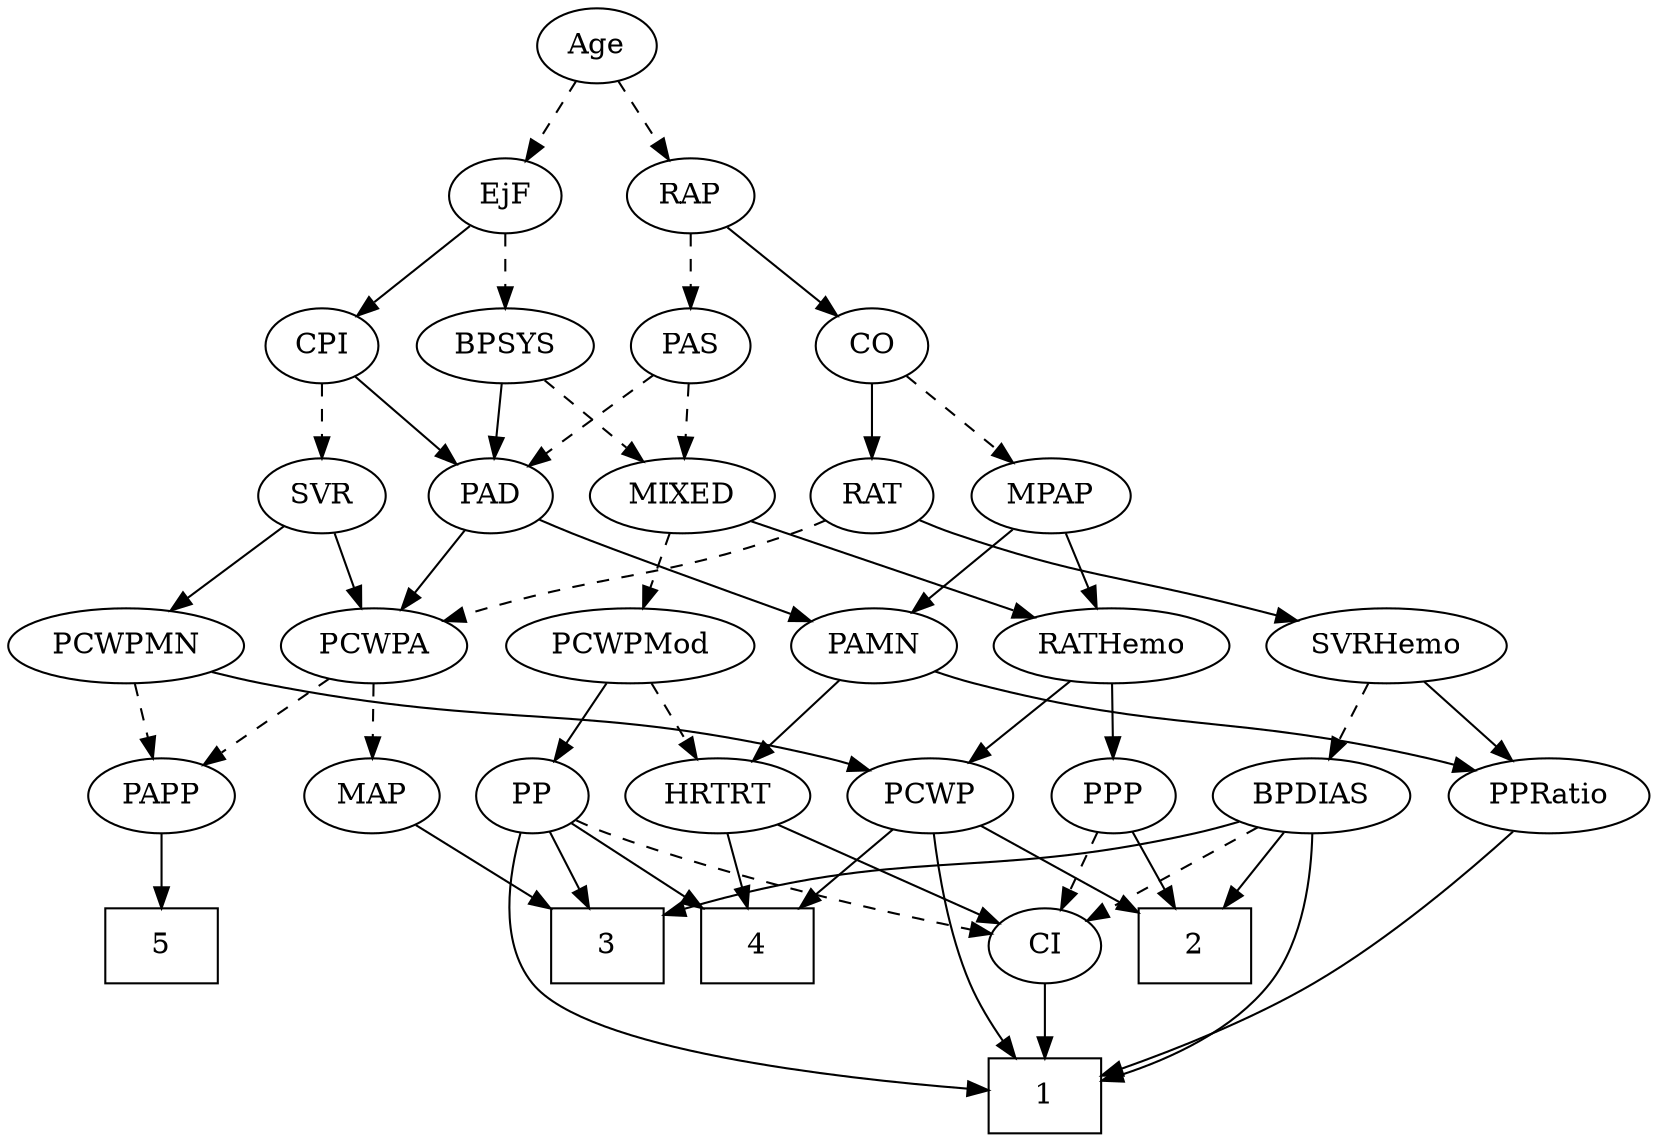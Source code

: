strict digraph {
	graph [bb="0,0,714.69,540"];
	node [label="\N"];
	1	[height=0.5,
		pos="272.65,18",
		shape=box,
		width=0.75];
	2	[height=0.5,
		pos="217.65,90",
		shape=box,
		width=0.75];
	3	[height=0.5,
		pos="509.65,90",
		shape=box,
		width=0.75];
	4	[height=0.5,
		pos="399.65,90",
		shape=box,
		width=0.75];
	5	[height=0.5,
		pos="649.65,90",
		shape=box,
		width=0.75];
	Age	[height=0.5,
		pos="459.65,522",
		width=0.75];
	EjF	[height=0.5,
		pos="501.65,450",
		width=0.75];
	Age -> EjF	[pos="e,491.86,467.31 469.18,505.12 474.31,496.56 480.77,485.8 486.57,476.13",
		style=dashed];
	RAP	[height=0.5,
		pos="418.65,450",
		width=0.77632];
	Age -> RAP	[pos="e,428.1,467.15 450.14,504.76 445.12,496.19 438.85,485.49 433.23,475.9",
		style=dashed];
	BPSYS	[height=0.5,
		pos="501.65,378",
		width=1.0471];
	EjF -> BPSYS	[pos="e,501.65,396.1 501.65,431.7 501.65,423.98 501.65,414.71 501.65,406.11",
		style=dashed];
	CPI	[height=0.5,
		pos="584.65,378",
		width=0.75];
	EjF -> CPI	[pos="e,568.56,392.56 518.04,435.17 530.29,424.85 547.2,410.58 560.92,399.01",
		style=solid];
	CO	[height=0.5,
		pos="334.65,378",
		width=0.75];
	RAP -> CO	[pos="e,350.92,392.56 402.05,435.17 389.66,424.85 372.55,410.58 358.66,399.01",
		style=solid];
	PAS	[height=0.5,
		pos="418.65,378",
		width=0.75];
	RAP -> PAS	[pos="e,418.65,396.1 418.65,431.7 418.65,423.98 418.65,414.71 418.65,406.11",
		style=dashed];
	MIXED	[height=0.5,
		pos="420.65,306",
		width=1.1193];
	RATHemo	[height=0.5,
		pos="232.65,234",
		width=1.3721];
	MIXED -> RATHemo	[pos="e,265.95,247.4 390.44,293.75 359.32,282.17 310.54,264 275.45,250.94",
		style=solid];
	PCWPMod	[height=0.5,
		pos="442.65,234",
		width=1.4443];
	MIXED -> PCWPMod	[pos="e,437.22,252.28 425.97,288.05 428.42,280.26 431.39,270.82 434.14,262.08",
		style=dashed];
	MPAP	[height=0.5,
		pos="254.65,306",
		width=0.97491];
	PAMN	[height=0.5,
		pos="336.65,234",
		width=1.011];
	MPAP -> PAMN	[pos="e,319.28,249.82 272.04,290.15 283.45,280.41 298.57,267.5 311.31,256.63",
		style=solid];
	MPAP -> RATHemo	[pos="e,238.08,252.28 249.32,288.05 246.87,280.26 243.9,270.82 241.16,262.08",
		style=solid];
	BPSYS -> MIXED	[pos="e,438.47,322.4 484.07,361.81 473,352.25 458.53,339.74 446.2,329.08",
		style=dashed];
	PAD	[height=0.5,
		pos="507.65,306",
		width=0.79437];
	BPSYS -> PAD	[pos="e,506.18,324.1 503.13,359.7 503.79,351.98 504.59,342.71 505.32,334.11",
		style=solid];
	PAD -> PAMN	[pos="e,364.55,245.73 485.21,294.78 480.11,292.51 474.71,290.14 469.65,288 437.53,274.42 400.68,259.81 373.92,249.38",
		style=solid];
	PCWPA	[height=0.5,
		pos="554.65,234",
		width=1.1555];
	PAD -> PCWPA	[pos="e,543.37,251.8 518.31,289.12 524.03,280.59 531.22,269.89 537.69,260.25",
		style=solid];
	CO -> MPAP	[pos="e,271.8,322.01 318.84,363.17 307.6,353.34 292.29,339.93 279.43,328.69",
		style=dashed];
	RAT	[height=0.5,
		pos="334.65,306",
		width=0.75827];
	CO -> RAT	[pos="e,334.65,324.1 334.65,359.7 334.65,351.98 334.65,342.71 334.65,334.11",
		style=solid];
	PAS -> MIXED	[pos="e,420.16,324.1 419.14,359.7 419.36,351.98 419.63,342.71 419.87,334.11",
		style=dashed];
	PAS -> PAD	[pos="e,490.37,320.58 435.39,363.83 448.64,353.41 467.37,338.68 482.44,326.83",
		style=dashed];
	PPRatio	[height=0.5,
		pos="39.646,162",
		width=1.1013];
	PAMN -> PPRatio	[pos="e,69.215,174.1 309.17,221.94 303.14,219.77 296.73,217.65 290.65,216 202.64,192.1 176.89,203.02 88.646,180 85.466,179.17 82.197,178.23 \
78.928,177.23",
		style=solid];
	HRTRT	[height=0.5,
		pos="399.65,162",
		width=1.1013];
	PAMN -> HRTRT	[pos="e,385.41,178.82 350.94,217.12 359.08,208.08 369.42,196.58 378.48,186.52",
		style=solid];
	PPP	[height=0.5,
		pos="226.65,162",
		width=0.75];
	RATHemo -> PPP	[pos="e,228.11,180.1 231.16,215.7 230.5,207.98 229.71,198.71 228.97,190.11",
		style=solid];
	PCWP	[height=0.5,
		pos="306.65,162",
		width=0.97491];
	RATHemo -> PCWP	[pos="e,290.59,178.19 249.81,216.76 259.7,207.4 272.29,195.5 283.1,185.28",
		style=solid];
	CPI -> PAD	[pos="e,523.21,321.14 569.06,362.83 558.11,352.87 543.25,339.37 530.9,328.14",
		style=solid];
	SVR	[height=0.5,
		pos="584.65,306",
		width=0.77632];
	CPI -> SVR	[pos="e,584.65,324.1 584.65,359.7 584.65,351.98 584.65,342.71 584.65,334.11",
		style=dashed];
	RAT -> PCWPA	[pos="e,523.18,245.79 355.92,294.5 361,292.2 366.46,289.88 371.65,288 428.8,267.24 445.45,269.62 503.65,252 506.82,251.04 510.09,250.02 \
513.37,248.97",
		style=dashed];
	SVRHemo	[height=0.5,
		pos="115.65,234",
		width=1.3902];
	RAT -> SVRHemo	[pos="e,153.55,245.94 313.57,294.36 308.73,292.11 303.56,289.86 298.65,288 297,287.38 216.91,264.23 163.24,248.74",
		style=solid];
	SVR -> PCWPA	[pos="e,561.91,251.96 577.54,288.41 574.08,280.34 569.83,270.43 565.94,261.35",
		style=solid];
	PCWPMN	[height=0.5,
		pos="664.65,234",
		width=1.3902];
	SVR -> PCWPMN	[pos="e,646.53,250.85 600.84,290.83 611.7,281.33 626.24,268.6 638.7,257.7",
		style=solid];
	PP	[height=0.5,
		pos="484.65,162",
		width=0.75];
	PCWPMod -> PP	[pos="e,474.86,179.31 452.81,216.05 457.84,207.68 464,197.4 469.57,188.13",
		style=solid];
	PCWPMod -> HRTRT	[pos="e,409.96,179.79 432.24,216.05 427.17,207.8 420.96,197.7 415.33,188.54",
		style=dashed];
	MAP	[height=0.5,
		pos="560.65,162",
		width=0.84854];
	PCWPA -> MAP	[pos="e,559.18,180.1 556.13,215.7 556.79,207.98 557.59,198.71 558.32,190.11",
		style=dashed];
	PAPP	[height=0.5,
		pos="649.65,162",
		width=0.88464];
	PCWPA -> PAPP	[pos="e,630.82,176.87 574.79,218.15 588.76,207.86 607.52,194.04 622.77,182.81",
		style=dashed];
	PCWPMN -> PCWP	[pos="e,332.85,174.25 628.02,221.59 620.66,219.54 612.94,217.56 605.65,216 493.71,192.1 461.42,208.81 350.65,180 347.99,179.31 345.27,\
178.51 342.56,177.64",
		style=solid];
	PCWPMN -> PAPP	[pos="e,653.31,180.1 660.94,215.7 659.29,207.98 657.3,198.71 655.46,190.11",
		style=dashed];
	BPDIAS	[height=0.5,
		pos="139.65,162",
		width=1.1735];
	SVRHemo -> BPDIAS	[pos="e,133.72,180.28 121.46,216.05 124.16,208.18 127.44,198.62 130.46,189.79",
		style=dashed];
	SVRHemo -> PPRatio	[pos="e,56.396,178.43 98.02,216.76 87.928,207.47 75.115,195.67 64.065,185.49",
		style=solid];
	BPDIAS -> 1	[pos="e,245.44,29.6 144.35,143.83 150.36,124.5 162.36,93.029 181.65,72 196.69,55.592 218.02,42.801 236.24,33.899",
		style=solid];
	BPDIAS -> 2	[pos="e,198.47,108.21 156.96,145.46 166.95,136.5 179.73,125.03 190.98,114.93",
		style=solid];
	BPDIAS -> 3	[pos="e,482.34,97.821 170.68,149.69 177.22,147.58 184.11,145.56 190.65,144 297.71,118.5 327.48,128.34 435.65,108 447.67,105.74 460.7,102.88 \
472.43,100.16",
		style=solid];
	CI	[height=0.5,
		pos="327.65,90",
		width=0.75];
	BPDIAS -> CI	[pos="e,304.74,99.53 170.27,149.6 204.55,136.83 259.88,116.23 294.98,103.16",
		style=dashed];
	MAP -> 3	[pos="e,522.25,108.29 549.07,145.12 542.89,136.63 535.13,125.98 528.14,116.38",
		style=solid];
	PP -> 1	[pos="e,299.82,21.674 479.6,144.09 472.78,124.09 458.75,91.109 435.65,72 399.33,41.969 345.57,28.811 309.84,23.142",
		style=solid];
	PP -> 3	[pos="e,503.42,108.45 490.57,144.41 493.38,136.54 496.81,126.93 499.99,118.04",
		style=solid];
	PP -> 4	[pos="e,420.51,108.18 468.26,147.5 456.99,138.23 441.73,125.66 428.46,114.73",
		style=solid];
	PP -> CI	[pos="e,348.9,101.21 463.39,150.79 458.56,148.52 453.44,146.15 448.65,144 411.2,127.24 401.09,124.76 363.65,108 361.85,107.2 360,106.36 \
358.15,105.51",
		style=dashed];
	PPP -> 2	[pos="e,219.87,108.28 224.47,144.05 223.48,136.35 222.28,127.03 221.16,118.36",
		style=solid];
	PPP -> CI	[pos="e,309.41,103.64 244.7,148.49 260.4,137.6 283.36,121.69 301.15,109.37",
		style=dashed];
	PPRatio -> 1	[pos="e,245.5,29.063 57.018,145.43 78.753,126.46 117.63,94.21 154.65,72 180.71,56.362 212.2,42.444 236.09,32.799",
		style=solid];
	PCWP -> 1	[pos="e,275.96,36.138 301.5,143.89 298.46,133.54 294.64,120.07 291.65,108 286.55,87.427 281.57,63.975 277.99,46.311",
		style=solid];
	PCWP -> 2	[pos="e,239.52,108.2 288.21,146.5 276.48,137.28 261.04,125.13 247.59,114.55",
		style=solid];
	PCWP -> 4	[pos="e,376.79,108.2 325.92,146.5 338.28,137.19 354.61,124.9 368.76,114.25",
		style=solid];
	CI -> 1	[pos="e,286.1,36.127 315.71,73.811 308.9,65.141 300.19,54.052 292.38,44.12",
		style=solid];
	PAPP -> 5	[pos="e,649.65,108.1 649.65,143.7 649.65,135.98 649.65,126.71 649.65,118.11",
		style=solid];
	HRTRT -> 4	[pos="e,399.65,108.1 399.65,143.7 399.65,135.98 399.65,126.71 399.65,118.11",
		style=solid];
	HRTRT -> CI	[pos="e,342.6,105.54 383.67,145.46 373.7,135.78 360.74,123.17 349.79,112.53",
		style=solid];
}
